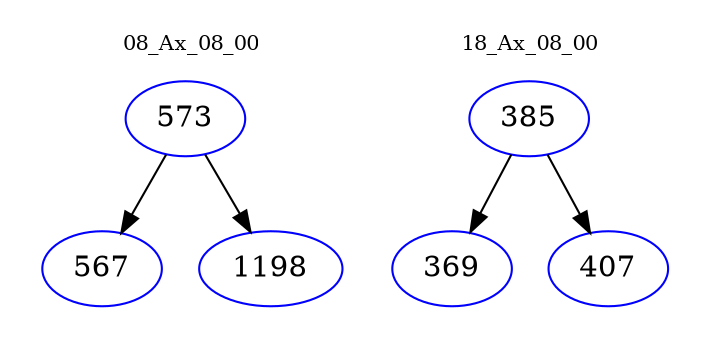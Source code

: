 digraph{
subgraph cluster_0 {
color = white
label = "08_Ax_08_00";
fontsize=10;
T0_573 [label="573", color="blue"]
T0_573 -> T0_567 [color="black"]
T0_567 [label="567", color="blue"]
T0_573 -> T0_1198 [color="black"]
T0_1198 [label="1198", color="blue"]
}
subgraph cluster_1 {
color = white
label = "18_Ax_08_00";
fontsize=10;
T1_385 [label="385", color="blue"]
T1_385 -> T1_369 [color="black"]
T1_369 [label="369", color="blue"]
T1_385 -> T1_407 [color="black"]
T1_407 [label="407", color="blue"]
}
}
